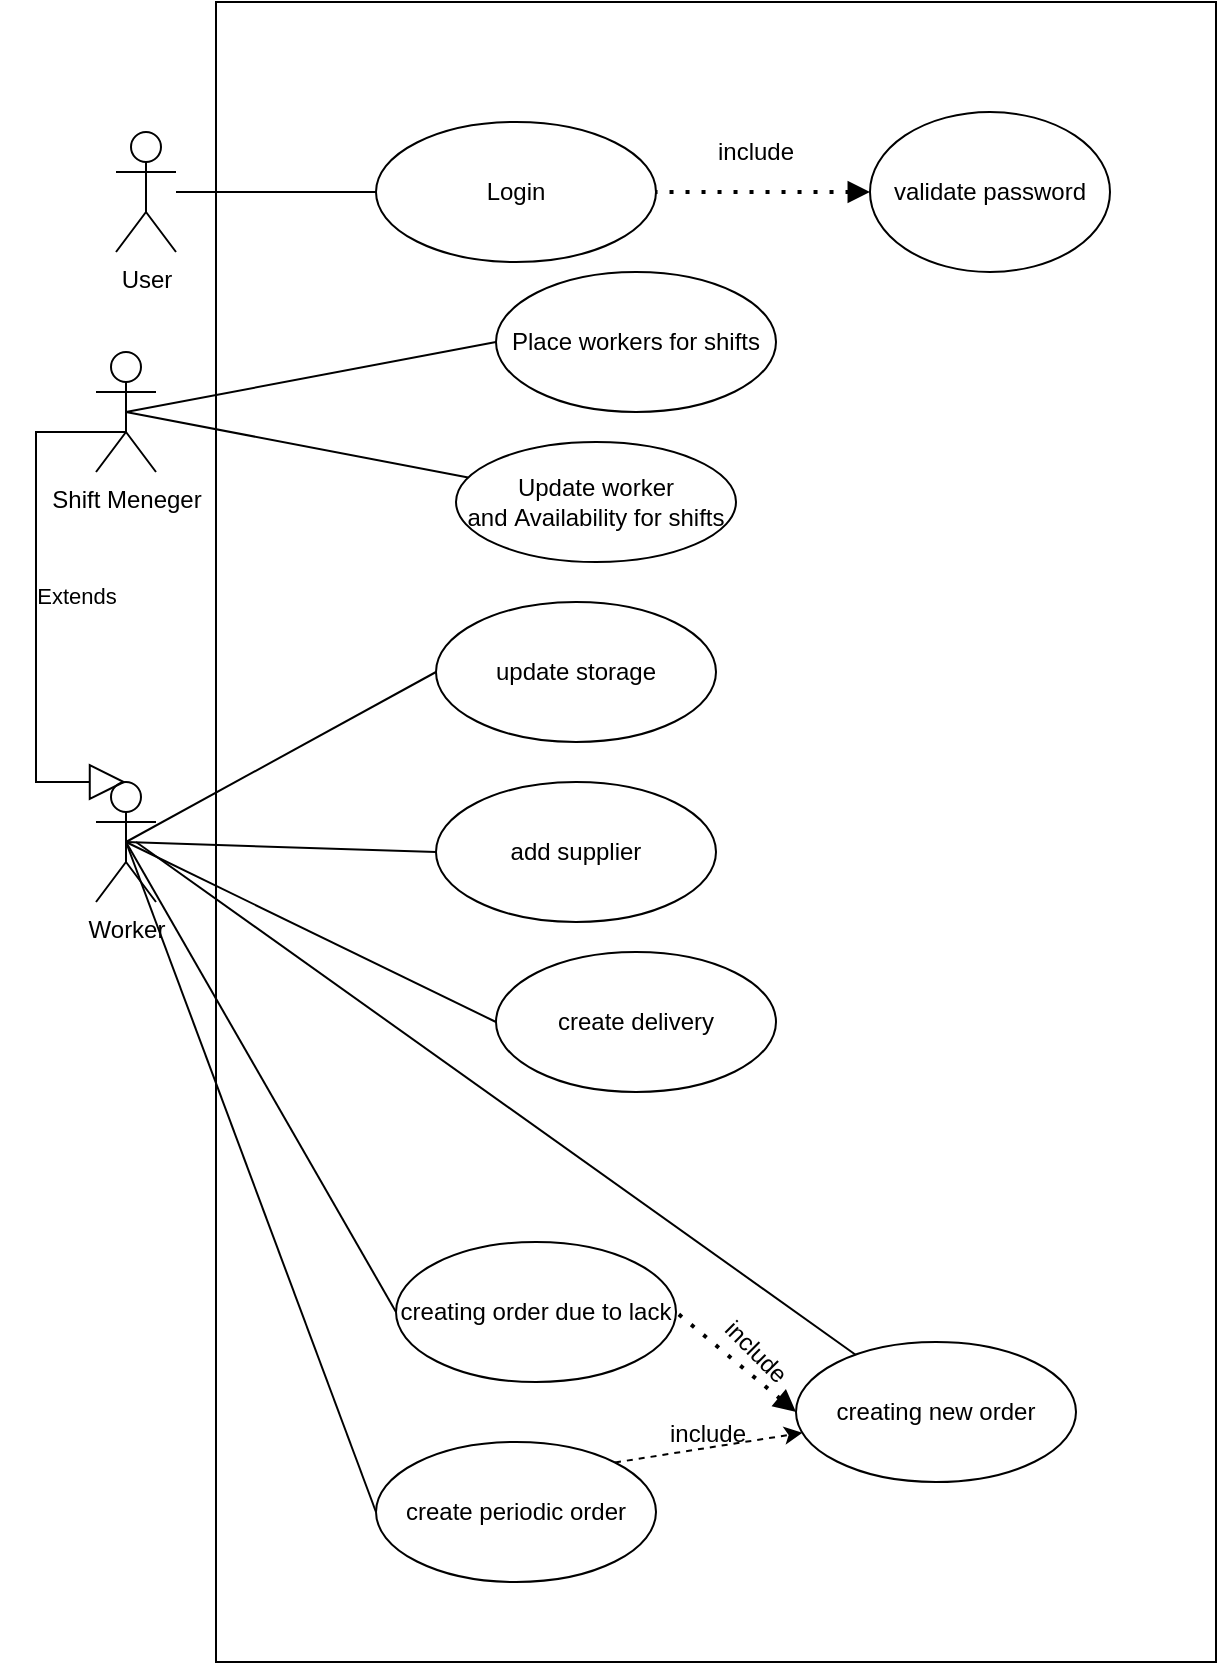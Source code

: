 <mxfile version="18.0.1" type="device"><diagram id="FjsTcY0FZENen8_5drML" name="‫עמוד-1‬"><mxGraphModel dx="1865" dy="641" grid="1" gridSize="10" guides="1" tooltips="1" connect="1" arrows="1" fold="1" page="1" pageScale="1" pageWidth="827" pageHeight="1169" math="0" shadow="0"><root><mxCell id="0"/><mxCell id="1" parent="0"/><mxCell id="akdDZByb4MpXBMGKsgp7-43" value="" style="rounded=0;whiteSpace=wrap;html=1;" parent="1" vertex="1"><mxGeometry x="-720" y="40" width="500" height="830" as="geometry"/></mxCell><mxCell id="akdDZByb4MpXBMGKsgp7-2" value="User" style="shape=umlActor;verticalLabelPosition=bottom;verticalAlign=top;html=1;" parent="1" vertex="1"><mxGeometry x="-770" y="105" width="30" height="60" as="geometry"/></mxCell><mxCell id="akdDZByb4MpXBMGKsgp7-6" value="Login" style="ellipse;whiteSpace=wrap;html=1;" parent="1" vertex="1"><mxGeometry x="-640" y="100" width="140" height="70" as="geometry"/></mxCell><mxCell id="akdDZByb4MpXBMGKsgp7-8" value="Shift Meneger" style="shape=umlActor;verticalLabelPosition=bottom;verticalAlign=top;html=1;" parent="1" vertex="1"><mxGeometry x="-780" y="215" width="30" height="60" as="geometry"/></mxCell><mxCell id="akdDZByb4MpXBMGKsgp7-15" value="Place workers for shifts" style="ellipse;whiteSpace=wrap;html=1;" parent="1" vertex="1"><mxGeometry x="-580" y="175" width="140" height="70" as="geometry"/></mxCell><mxCell id="akdDZByb4MpXBMGKsgp7-16" value="Worker" style="shape=umlActor;verticalLabelPosition=bottom;verticalAlign=top;html=1;" parent="1" vertex="1"><mxGeometry x="-780" y="430" width="30" height="60" as="geometry"/></mxCell><mxCell id="akdDZByb4MpXBMGKsgp7-17" value="Extends" style="endArrow=block;endSize=16;endFill=0;html=1;rounded=0;exitX=0.5;exitY=0.667;exitDx=0;exitDy=0;exitPerimeter=0;entryX=0.5;entryY=0;entryDx=0;entryDy=0;entryPerimeter=0;" parent="1" source="akdDZByb4MpXBMGKsgp7-8" target="akdDZByb4MpXBMGKsgp7-16" edge="1"><mxGeometry x="-0.037" y="20" width="160" relative="1" as="geometry"><mxPoint x="-800" y="240" as="sourcePoint"/><mxPoint x="-680" y="310" as="targetPoint"/><Array as="points"><mxPoint x="-810" y="255"/><mxPoint x="-810" y="430"/></Array><mxPoint as="offset"/></mxGeometry></mxCell><mxCell id="akdDZByb4MpXBMGKsgp7-18" value="update storage" style="ellipse;whiteSpace=wrap;html=1;" parent="1" vertex="1"><mxGeometry x="-610" y="340" width="140" height="70" as="geometry"/></mxCell><mxCell id="akdDZByb4MpXBMGKsgp7-20" value="add supplier" style="ellipse;whiteSpace=wrap;html=1;" parent="1" vertex="1"><mxGeometry x="-610" y="430" width="140" height="70" as="geometry"/></mxCell><mxCell id="akdDZByb4MpXBMGKsgp7-21" value="create periodic order" style="ellipse;whiteSpace=wrap;html=1;" parent="1" vertex="1"><mxGeometry x="-640" y="760" width="140" height="70" as="geometry"/></mxCell><mxCell id="akdDZByb4MpXBMGKsgp7-22" value="creating order due to lack" style="ellipse;whiteSpace=wrap;html=1;" parent="1" vertex="1"><mxGeometry x="-630" y="660" width="140" height="70" as="geometry"/></mxCell><mxCell id="akdDZByb4MpXBMGKsgp7-24" value="create delivery" style="ellipse;whiteSpace=wrap;html=1;" parent="1" vertex="1"><mxGeometry x="-580" y="515" width="140" height="70" as="geometry"/></mxCell><mxCell id="akdDZByb4MpXBMGKsgp7-37" value="creating new order" style="ellipse;whiteSpace=wrap;html=1;" parent="1" vertex="1"><mxGeometry x="-430" y="710" width="140" height="70" as="geometry"/></mxCell><mxCell id="H2P-IK0dZo2qdjXkVQck-1" value="" style="endArrow=none;html=1;rounded=0;entryX=0;entryY=0.5;entryDx=0;entryDy=0;" parent="1" source="akdDZByb4MpXBMGKsgp7-2" target="akdDZByb4MpXBMGKsgp7-6" edge="1"><mxGeometry width="50" height="50" relative="1" as="geometry"><mxPoint x="-500" y="390" as="sourcePoint"/><mxPoint x="-450" y="340" as="targetPoint"/></mxGeometry></mxCell><mxCell id="H2P-IK0dZo2qdjXkVQck-3" value="" style="endArrow=none;html=1;rounded=0;exitX=0.5;exitY=0.5;exitDx=0;exitDy=0;exitPerimeter=0;entryX=0;entryY=0.5;entryDx=0;entryDy=0;" parent="1" source="akdDZByb4MpXBMGKsgp7-8" target="akdDZByb4MpXBMGKsgp7-15" edge="1"><mxGeometry width="50" height="50" relative="1" as="geometry"><mxPoint x="-500" y="390" as="sourcePoint"/><mxPoint x="-450" y="340" as="targetPoint"/></mxGeometry></mxCell><mxCell id="H2P-IK0dZo2qdjXkVQck-4" value="" style="endArrow=none;html=1;rounded=0;exitX=0.5;exitY=0.5;exitDx=0;exitDy=0;exitPerimeter=0;entryX=0;entryY=0.5;entryDx=0;entryDy=0;" parent="1" source="akdDZByb4MpXBMGKsgp7-16" target="akdDZByb4MpXBMGKsgp7-18" edge="1"><mxGeometry width="50" height="50" relative="1" as="geometry"><mxPoint x="-500" y="390" as="sourcePoint"/><mxPoint x="-450" y="340" as="targetPoint"/></mxGeometry></mxCell><mxCell id="H2P-IK0dZo2qdjXkVQck-5" value="" style="endArrow=none;html=1;rounded=0;entryX=0;entryY=0.5;entryDx=0;entryDy=0;exitX=0.5;exitY=0.5;exitDx=0;exitDy=0;exitPerimeter=0;" parent="1" source="akdDZByb4MpXBMGKsgp7-16" target="akdDZByb4MpXBMGKsgp7-20" edge="1"><mxGeometry width="50" height="50" relative="1" as="geometry"><mxPoint x="-500" y="390" as="sourcePoint"/><mxPoint x="-450" y="340" as="targetPoint"/></mxGeometry></mxCell><mxCell id="H2P-IK0dZo2qdjXkVQck-6" value="" style="endArrow=none;html=1;rounded=0;exitX=0.5;exitY=0.5;exitDx=0;exitDy=0;exitPerimeter=0;entryX=0;entryY=0.5;entryDx=0;entryDy=0;" parent="1" source="akdDZByb4MpXBMGKsgp7-16" target="akdDZByb4MpXBMGKsgp7-24" edge="1"><mxGeometry width="50" height="50" relative="1" as="geometry"><mxPoint x="-755" y="410" as="sourcePoint"/><mxPoint x="-450" y="340" as="targetPoint"/></mxGeometry></mxCell><mxCell id="H2P-IK0dZo2qdjXkVQck-8" value="" style="endArrow=none;html=1;rounded=0;exitX=0.5;exitY=0.5;exitDx=0;exitDy=0;exitPerimeter=0;entryX=0;entryY=0.5;entryDx=0;entryDy=0;" parent="1" source="akdDZByb4MpXBMGKsgp7-16" target="akdDZByb4MpXBMGKsgp7-22" edge="1"><mxGeometry width="50" height="50" relative="1" as="geometry"><mxPoint x="-500" y="630" as="sourcePoint"/><mxPoint x="-450" y="580" as="targetPoint"/></mxGeometry></mxCell><mxCell id="H2P-IK0dZo2qdjXkVQck-9" value="" style="endArrow=none;html=1;rounded=0;exitX=0.5;exitY=0.5;exitDx=0;exitDy=0;exitPerimeter=0;entryX=0;entryY=0.5;entryDx=0;entryDy=0;" parent="1" source="akdDZByb4MpXBMGKsgp7-16" target="akdDZByb4MpXBMGKsgp7-21" edge="1"><mxGeometry width="50" height="50" relative="1" as="geometry"><mxPoint x="-500" y="630" as="sourcePoint"/><mxPoint x="-450" y="580" as="targetPoint"/></mxGeometry></mxCell><mxCell id="H2P-IK0dZo2qdjXkVQck-14" value="validate password" style="ellipse;whiteSpace=wrap;html=1;" parent="1" vertex="1"><mxGeometry x="-393" y="95" width="120" height="80" as="geometry"/></mxCell><mxCell id="H2P-IK0dZo2qdjXkVQck-15" value="" style="endArrow=none;dashed=1;html=1;dashPattern=1 3;strokeWidth=2;rounded=0;entryX=1;entryY=0.5;entryDx=0;entryDy=0;exitX=0;exitY=0.5;exitDx=0;exitDy=0;startArrow=block;startFill=1;" parent="1" source="H2P-IK0dZo2qdjXkVQck-14" target="akdDZByb4MpXBMGKsgp7-6" edge="1"><mxGeometry width="50" height="50" relative="1" as="geometry"><mxPoint x="-450" y="220" as="sourcePoint"/><mxPoint x="-500" y="270" as="targetPoint"/></mxGeometry></mxCell><mxCell id="H2P-IK0dZo2qdjXkVQck-16" value="include" style="text;html=1;strokeColor=none;fillColor=none;align=center;verticalAlign=middle;whiteSpace=wrap;rounded=0;" parent="1" vertex="1"><mxGeometry x="-480" y="100" width="60" height="30" as="geometry"/></mxCell><mxCell id="H2P-IK0dZo2qdjXkVQck-21" value="" style="endArrow=none;dashed=1;html=1;dashPattern=1 3;strokeWidth=2;rounded=0;entryX=1;entryY=0.5;entryDx=0;entryDy=0;exitX=0;exitY=0.5;exitDx=0;exitDy=0;startArrow=block;startFill=1;" parent="1" source="akdDZByb4MpXBMGKsgp7-37" target="akdDZByb4MpXBMGKsgp7-22" edge="1"><mxGeometry width="50" height="50" relative="1" as="geometry"><mxPoint x="-373.0" y="710" as="sourcePoint"/><mxPoint x="-480.0" y="710" as="targetPoint"/><Array as="points"/></mxGeometry></mxCell><mxCell id="H2P-IK0dZo2qdjXkVQck-22" value="include" style="text;html=1;strokeColor=none;fillColor=none;align=center;verticalAlign=middle;whiteSpace=wrap;rounded=0;" parent="1" vertex="1"><mxGeometry x="-504" y="741" width="60" height="30" as="geometry"/></mxCell><mxCell id="P_RCu8kwGqHEbU-mRJJI-1" value="" style="endArrow=none;html=1;rounded=0;" edge="1" parent="1" target="akdDZByb4MpXBMGKsgp7-37"><mxGeometry width="50" height="50" relative="1" as="geometry"><mxPoint x="-760" y="460" as="sourcePoint"/><mxPoint x="-390" y="610" as="targetPoint"/></mxGeometry></mxCell><mxCell id="P_RCu8kwGqHEbU-mRJJI-2" value="" style="endArrow=classic;html=1;rounded=0;exitX=1;exitY=0;exitDx=0;exitDy=0;dashed=1;" edge="1" parent="1" source="akdDZByb4MpXBMGKsgp7-21" target="akdDZByb4MpXBMGKsgp7-37"><mxGeometry width="50" height="50" relative="1" as="geometry"><mxPoint x="-440" y="660" as="sourcePoint"/><mxPoint x="-390" y="610" as="targetPoint"/></mxGeometry></mxCell><mxCell id="P_RCu8kwGqHEbU-mRJJI-3" value="include" style="text;html=1;strokeColor=none;fillColor=none;align=center;verticalAlign=middle;whiteSpace=wrap;rounded=0;rotation=45;" vertex="1" parent="1"><mxGeometry x="-480" y="700" width="60" height="30" as="geometry"/></mxCell><mxCell id="P_RCu8kwGqHEbU-mRJJI-5" value="&lt;span style=&quot;&quot;&gt;Update worker and&amp;nbsp;&lt;/span&gt;Availability for shifts" style="ellipse;whiteSpace=wrap;html=1;" vertex="1" parent="1"><mxGeometry x="-600" y="260" width="140" height="60" as="geometry"/></mxCell><mxCell id="P_RCu8kwGqHEbU-mRJJI-6" value="" style="endArrow=none;html=1;rounded=0;exitX=0.5;exitY=0.5;exitDx=0;exitDy=0;exitPerimeter=0;" edge="1" parent="1" source="akdDZByb4MpXBMGKsgp7-8" target="P_RCu8kwGqHEbU-mRJJI-5"><mxGeometry width="50" height="50" relative="1" as="geometry"><mxPoint x="-430" y="420" as="sourcePoint"/><mxPoint x="-380" y="370" as="targetPoint"/></mxGeometry></mxCell></root></mxGraphModel></diagram></mxfile>